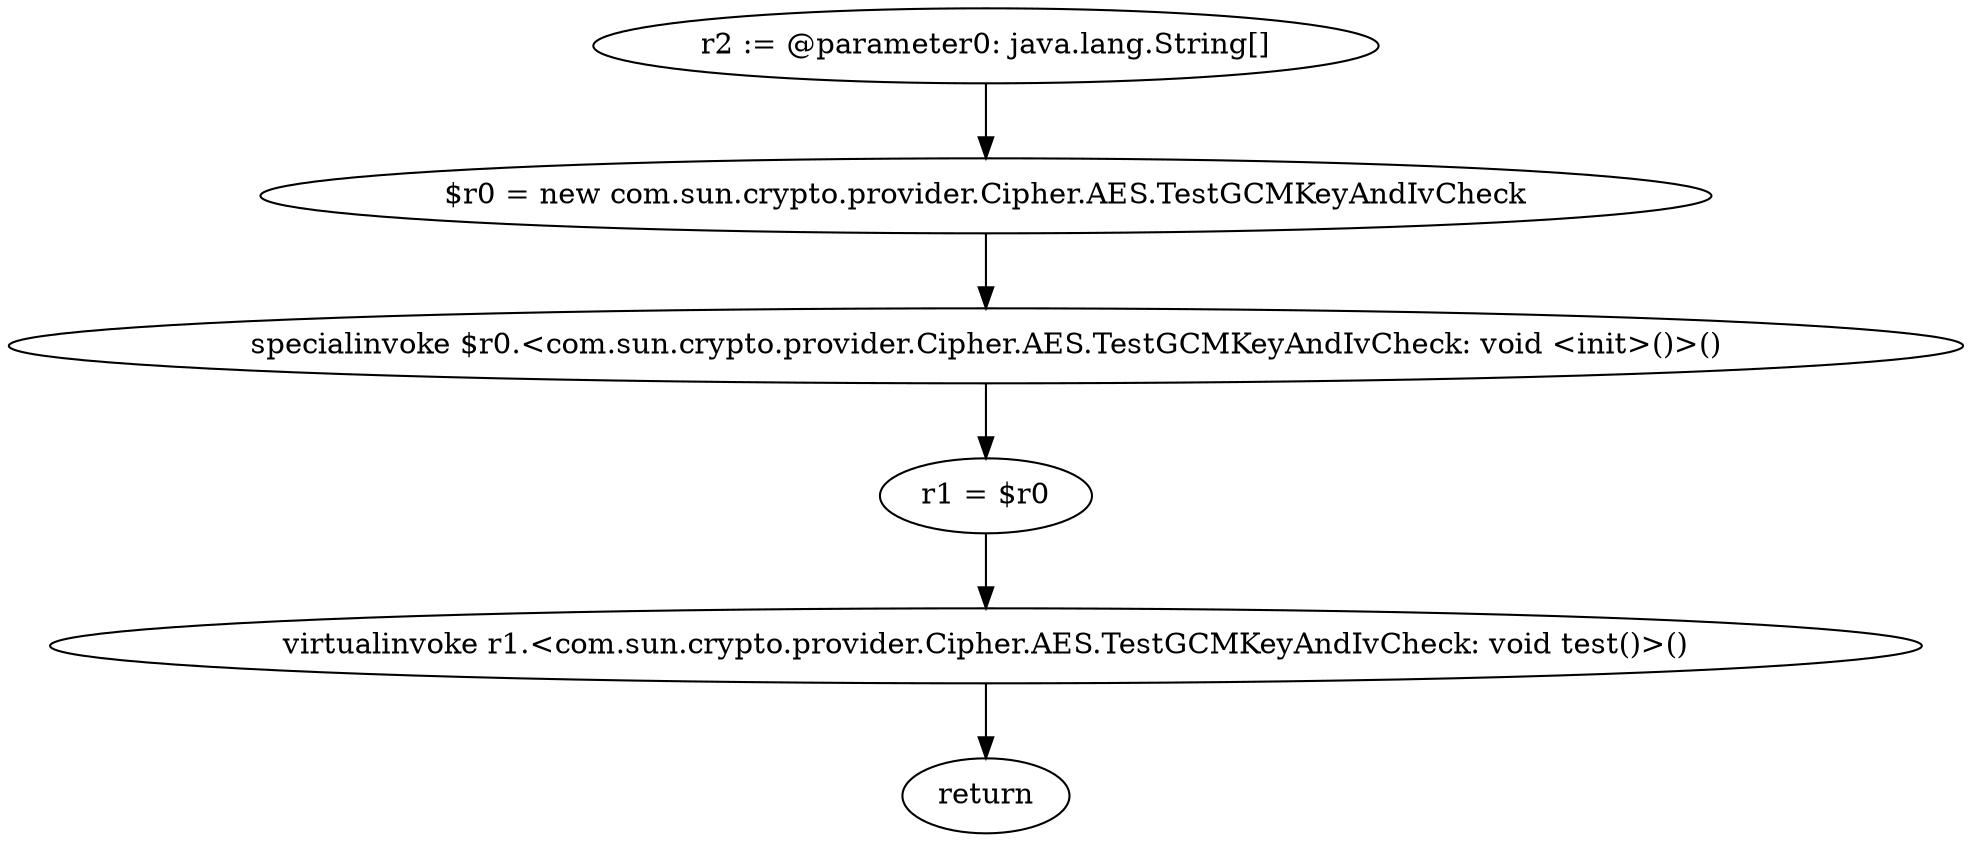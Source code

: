 digraph "unitGraph" {
    "r2 := @parameter0: java.lang.String[]"
    "$r0 = new com.sun.crypto.provider.Cipher.AES.TestGCMKeyAndIvCheck"
    "specialinvoke $r0.<com.sun.crypto.provider.Cipher.AES.TestGCMKeyAndIvCheck: void <init>()>()"
    "r1 = $r0"
    "virtualinvoke r1.<com.sun.crypto.provider.Cipher.AES.TestGCMKeyAndIvCheck: void test()>()"
    "return"
    "r2 := @parameter0: java.lang.String[]"->"$r0 = new com.sun.crypto.provider.Cipher.AES.TestGCMKeyAndIvCheck";
    "$r0 = new com.sun.crypto.provider.Cipher.AES.TestGCMKeyAndIvCheck"->"specialinvoke $r0.<com.sun.crypto.provider.Cipher.AES.TestGCMKeyAndIvCheck: void <init>()>()";
    "specialinvoke $r0.<com.sun.crypto.provider.Cipher.AES.TestGCMKeyAndIvCheck: void <init>()>()"->"r1 = $r0";
    "r1 = $r0"->"virtualinvoke r1.<com.sun.crypto.provider.Cipher.AES.TestGCMKeyAndIvCheck: void test()>()";
    "virtualinvoke r1.<com.sun.crypto.provider.Cipher.AES.TestGCMKeyAndIvCheck: void test()>()"->"return";
}
